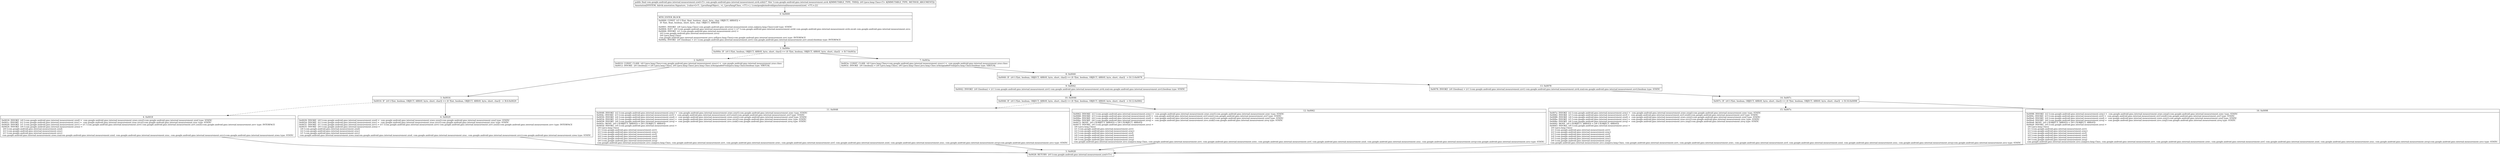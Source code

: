 digraph "CFG forcom.google.android.gms.internal.measurement.zzvk.zzh(Ljava\/lang\/Class;)Lcom\/google\/android\/gms\/internal\/measurement\/zzwl;" {
Node_0 [shape=record,label="{0\:\ 0x0000|MTH_ENTER_BLOCK\l|0x0000: CONST  (r5 I:?[int, float, boolean, short, byte, char, OBJECT, ARRAY]) = \l  (0 ?[int, float, boolean, short, byte, char, OBJECT, ARRAY])\l \l0x0001: INVOKE  (r8 I:java.lang.Class) com.google.android.gms.internal.measurement.zzwn.zzj(java.lang.Class):void type: STATIC \l0x0004: IGET  (r0 I:com.google.android.gms.internal.measurement.zzvu) = (r7 I:com.google.android.gms.internal.measurement.zzvk) com.google.android.gms.internal.measurement.zzvk.zzcah com.google.android.gms.internal.measurement.zzvu \l0x0006: INVOKE  (r1 I:com.google.android.gms.internal.measurement.zzvt) = \l  (r0 I:com.google.android.gms.internal.measurement.zzvu)\l  (r8 I:java.lang.Class)\l com.google.android.gms.internal.measurement.zzvu.zzf(java.lang.Class):com.google.android.gms.internal.measurement.zzvt type: INTERFACE \l0x000a: INVOKE  (r0 I:boolean) = (r1 I:com.google.android.gms.internal.measurement.zzvt) com.google.android.gms.internal.measurement.zzvt.zzxn():boolean type: INTERFACE \l}"];
Node_1 [shape=record,label="{1\:\ 0x000e|0x000e: IF  (r0 I:?[int, boolean, OBJECT, ARRAY, byte, short, char]) == (0 ?[int, boolean, OBJECT, ARRAY, byte, short, char])  \-\> B:7:0x003a \l}"];
Node_2 [shape=record,label="{2\:\ 0x0010|0x0010: CONST_CLASS  (r0 I:java.lang.Class\<com.google.android.gms.internal.measurement.zzuo\>) =  com.google.android.gms.internal.measurement.zzuo.class \l0x0012: INVOKE  (r0 I:boolean) = (r0 I:java.lang.Class), (r8 I:java.lang.Class) java.lang.Class.isAssignableFrom(java.lang.Class):boolean type: VIRTUAL \l}"];
Node_3 [shape=record,label="{3\:\ 0x0016|0x0016: IF  (r0 I:?[int, boolean, OBJECT, ARRAY, byte, short, char]) == (0 ?[int, boolean, OBJECT, ARRAY, byte, short, char])  \-\> B:6:0x0029 \l}"];
Node_4 [shape=record,label="{4\:\ 0x0018|0x0018: INVOKE  (r0 I:com.google.android.gms.internal.measurement.zzxd) =  com.google.android.gms.internal.measurement.zzwn.zzxz():com.google.android.gms.internal.measurement.zzxd type: STATIC \l0x001c: INVOKE  (r2 I:com.google.android.gms.internal.measurement.zzuc) =  com.google.android.gms.internal.measurement.zzue.zzvu():com.google.android.gms.internal.measurement.zzuc type: STATIC \l0x0020: INVOKE  (r1 I:com.google.android.gms.internal.measurement.zzvv) = (r1 I:com.google.android.gms.internal.measurement.zzvt) com.google.android.gms.internal.measurement.zzvt.zzxo():com.google.android.gms.internal.measurement.zzvv type: INTERFACE \l0x0024: INVOKE  (r0 I:com.google.android.gms.internal.measurement.zzwa) = \l  (r0 I:com.google.android.gms.internal.measurement.zzxd)\l  (r2 I:com.google.android.gms.internal.measurement.zzuc)\l  (r1 I:com.google.android.gms.internal.measurement.zzvv)\l com.google.android.gms.internal.measurement.zzwa.zza(com.google.android.gms.internal.measurement.zzxd, com.google.android.gms.internal.measurement.zzuc, com.google.android.gms.internal.measurement.zzvv):com.google.android.gms.internal.measurement.zzwa type: STATIC \l}"];
Node_5 [shape=record,label="{5\:\ 0x0028|0x0028: RETURN  (r0 I:com.google.android.gms.internal.measurement.zzwl\<T\>) \l}"];
Node_6 [shape=record,label="{6\:\ 0x0029|0x0029: INVOKE  (r0 I:com.google.android.gms.internal.measurement.zzxd) =  com.google.android.gms.internal.measurement.zzwn.zzxx():com.google.android.gms.internal.measurement.zzxd type: STATIC \l0x002d: INVOKE  (r2 I:com.google.android.gms.internal.measurement.zzuc) =  com.google.android.gms.internal.measurement.zzue.zzvv():com.google.android.gms.internal.measurement.zzuc type: STATIC \l0x0031: INVOKE  (r1 I:com.google.android.gms.internal.measurement.zzvv) = (r1 I:com.google.android.gms.internal.measurement.zzvt) com.google.android.gms.internal.measurement.zzvt.zzxo():com.google.android.gms.internal.measurement.zzvv type: INTERFACE \l0x0035: INVOKE  (r0 I:com.google.android.gms.internal.measurement.zzwa) = \l  (r0 I:com.google.android.gms.internal.measurement.zzxd)\l  (r2 I:com.google.android.gms.internal.measurement.zzuc)\l  (r1 I:com.google.android.gms.internal.measurement.zzvv)\l com.google.android.gms.internal.measurement.zzwa.zza(com.google.android.gms.internal.measurement.zzxd, com.google.android.gms.internal.measurement.zzuc, com.google.android.gms.internal.measurement.zzvv):com.google.android.gms.internal.measurement.zzwa type: STATIC \l}"];
Node_7 [shape=record,label="{7\:\ 0x003a|0x003a: CONST_CLASS  (r0 I:java.lang.Class\<com.google.android.gms.internal.measurement.zzuo\>) =  com.google.android.gms.internal.measurement.zzuo.class \l0x003c: INVOKE  (r0 I:boolean) = (r0 I:java.lang.Class), (r8 I:java.lang.Class) java.lang.Class.isAssignableFrom(java.lang.Class):boolean type: VIRTUAL \l}"];
Node_8 [shape=record,label="{8\:\ 0x0040|0x0040: IF  (r0 I:?[int, boolean, OBJECT, ARRAY, byte, short, char]) == (0 ?[int, boolean, OBJECT, ARRAY, byte, short, char])  \-\> B:13:0x0078 \l}"];
Node_9 [shape=record,label="{9\:\ 0x0042|0x0042: INVOKE  (r0 I:boolean) = (r1 I:com.google.android.gms.internal.measurement.zzvt) com.google.android.gms.internal.measurement.zzvk.zza(com.google.android.gms.internal.measurement.zzvt):boolean type: STATIC \l}"];
Node_10 [shape=record,label="{10\:\ 0x0046|0x0046: IF  (r0 I:?[int, boolean, OBJECT, ARRAY, byte, short, char]) == (0 ?[int, boolean, OBJECT, ARRAY, byte, short, char])  \-\> B:12:0x0062 \l}"];
Node_11 [shape=record,label="{11\:\ 0x0048|0x0048: INVOKE  (r2 I:com.google.android.gms.internal.measurement.zzwc) =  com.google.android.gms.internal.measurement.zzwe.zzxr():com.google.android.gms.internal.measurement.zzwc type: STATIC \l0x004c: INVOKE  (r3 I:com.google.android.gms.internal.measurement.zzvf) =  com.google.android.gms.internal.measurement.zzvf.zzxe():com.google.android.gms.internal.measurement.zzvf type: STATIC \l0x0050: INVOKE  (r4 I:com.google.android.gms.internal.measurement.zzxd) =  com.google.android.gms.internal.measurement.zzwn.zzxz():com.google.android.gms.internal.measurement.zzxd type: STATIC \l0x0054: INVOKE  (r5 I:com.google.android.gms.internal.measurement.zzuc) =  com.google.android.gms.internal.measurement.zzue.zzvu():com.google.android.gms.internal.measurement.zzuc type: STATIC \l0x0058: INVOKE  (r6 I:com.google.android.gms.internal.measurement.zzvq) =  com.google.android.gms.internal.measurement.zzvs.zzxk():com.google.android.gms.internal.measurement.zzvq type: STATIC \l0x005c: MOVE  (r0 I:?[OBJECT, ARRAY]) = (r8 I:?[OBJECT, ARRAY]) \l0x005d: INVOKE  (r0 I:com.google.android.gms.internal.measurement.zzvz) = \l  (r0 I:java.lang.Class)\l  (r1 I:com.google.android.gms.internal.measurement.zzvt)\l  (r2 I:com.google.android.gms.internal.measurement.zzwc)\l  (r3 I:com.google.android.gms.internal.measurement.zzvf)\l  (r4 I:com.google.android.gms.internal.measurement.zzxd)\l  (r5 I:com.google.android.gms.internal.measurement.zzuc)\l  (r6 I:com.google.android.gms.internal.measurement.zzvq)\l com.google.android.gms.internal.measurement.zzvz.zza(java.lang.Class, com.google.android.gms.internal.measurement.zzvt, com.google.android.gms.internal.measurement.zzwc, com.google.android.gms.internal.measurement.zzvf, com.google.android.gms.internal.measurement.zzxd, com.google.android.gms.internal.measurement.zzuc, com.google.android.gms.internal.measurement.zzvq):com.google.android.gms.internal.measurement.zzvz type: STATIC \l}"];
Node_12 [shape=record,label="{12\:\ 0x0062|0x0062: INVOKE  (r2 I:com.google.android.gms.internal.measurement.zzwc) =  com.google.android.gms.internal.measurement.zzwe.zzxr():com.google.android.gms.internal.measurement.zzwc type: STATIC \l0x0066: INVOKE  (r3 I:com.google.android.gms.internal.measurement.zzvf) =  com.google.android.gms.internal.measurement.zzvf.zzxe():com.google.android.gms.internal.measurement.zzvf type: STATIC \l0x006a: INVOKE  (r4 I:com.google.android.gms.internal.measurement.zzxd) =  com.google.android.gms.internal.measurement.zzwn.zzxz():com.google.android.gms.internal.measurement.zzxd type: STATIC \l0x006e: INVOKE  (r6 I:com.google.android.gms.internal.measurement.zzvq) =  com.google.android.gms.internal.measurement.zzvs.zzxk():com.google.android.gms.internal.measurement.zzvq type: STATIC \l0x0072: MOVE  (r0 I:?[OBJECT, ARRAY]) = (r8 I:?[OBJECT, ARRAY]) \l0x0073: INVOKE  (r0 I:com.google.android.gms.internal.measurement.zzvz) = \l  (r0 I:java.lang.Class)\l  (r1 I:com.google.android.gms.internal.measurement.zzvt)\l  (r2 I:com.google.android.gms.internal.measurement.zzwc)\l  (r3 I:com.google.android.gms.internal.measurement.zzvf)\l  (r4 I:com.google.android.gms.internal.measurement.zzxd)\l  (r5 I:com.google.android.gms.internal.measurement.zzuc)\l  (r6 I:com.google.android.gms.internal.measurement.zzvq)\l com.google.android.gms.internal.measurement.zzvz.zza(java.lang.Class, com.google.android.gms.internal.measurement.zzvt, com.google.android.gms.internal.measurement.zzwc, com.google.android.gms.internal.measurement.zzvf, com.google.android.gms.internal.measurement.zzxd, com.google.android.gms.internal.measurement.zzuc, com.google.android.gms.internal.measurement.zzvq):com.google.android.gms.internal.measurement.zzvz type: STATIC \l}"];
Node_13 [shape=record,label="{13\:\ 0x0078|0x0078: INVOKE  (r0 I:boolean) = (r1 I:com.google.android.gms.internal.measurement.zzvt) com.google.android.gms.internal.measurement.zzvk.zza(com.google.android.gms.internal.measurement.zzvt):boolean type: STATIC \l}"];
Node_14 [shape=record,label="{14\:\ 0x007c|0x007c: IF  (r0 I:?[int, boolean, OBJECT, ARRAY, byte, short, char]) == (0 ?[int, boolean, OBJECT, ARRAY, byte, short, char])  \-\> B:16:0x0098 \l}"];
Node_15 [shape=record,label="{15\:\ 0x007e|0x007e: INVOKE  (r2 I:com.google.android.gms.internal.measurement.zzwc) =  com.google.android.gms.internal.measurement.zzwe.zzxq():com.google.android.gms.internal.measurement.zzwc type: STATIC \l0x0082: INVOKE  (r3 I:com.google.android.gms.internal.measurement.zzvf) =  com.google.android.gms.internal.measurement.zzvf.zzxd():com.google.android.gms.internal.measurement.zzvf type: STATIC \l0x0086: INVOKE  (r4 I:com.google.android.gms.internal.measurement.zzxd) =  com.google.android.gms.internal.measurement.zzwn.zzxx():com.google.android.gms.internal.measurement.zzxd type: STATIC \l0x008a: INVOKE  (r5 I:com.google.android.gms.internal.measurement.zzuc) =  com.google.android.gms.internal.measurement.zzue.zzvv():com.google.android.gms.internal.measurement.zzuc type: STATIC \l0x008e: INVOKE  (r6 I:com.google.android.gms.internal.measurement.zzvq) =  com.google.android.gms.internal.measurement.zzvs.zzxj():com.google.android.gms.internal.measurement.zzvq type: STATIC \l0x0092: MOVE  (r0 I:?[OBJECT, ARRAY]) = (r8 I:?[OBJECT, ARRAY]) \l0x0093: INVOKE  (r0 I:com.google.android.gms.internal.measurement.zzvz) = \l  (r0 I:java.lang.Class)\l  (r1 I:com.google.android.gms.internal.measurement.zzvt)\l  (r2 I:com.google.android.gms.internal.measurement.zzwc)\l  (r3 I:com.google.android.gms.internal.measurement.zzvf)\l  (r4 I:com.google.android.gms.internal.measurement.zzxd)\l  (r5 I:com.google.android.gms.internal.measurement.zzuc)\l  (r6 I:com.google.android.gms.internal.measurement.zzvq)\l com.google.android.gms.internal.measurement.zzvz.zza(java.lang.Class, com.google.android.gms.internal.measurement.zzvt, com.google.android.gms.internal.measurement.zzwc, com.google.android.gms.internal.measurement.zzvf, com.google.android.gms.internal.measurement.zzxd, com.google.android.gms.internal.measurement.zzuc, com.google.android.gms.internal.measurement.zzvq):com.google.android.gms.internal.measurement.zzvz type: STATIC \l}"];
Node_16 [shape=record,label="{16\:\ 0x0098|0x0098: INVOKE  (r2 I:com.google.android.gms.internal.measurement.zzwc) =  com.google.android.gms.internal.measurement.zzwe.zzxq():com.google.android.gms.internal.measurement.zzwc type: STATIC \l0x009c: INVOKE  (r3 I:com.google.android.gms.internal.measurement.zzvf) =  com.google.android.gms.internal.measurement.zzvf.zzxd():com.google.android.gms.internal.measurement.zzvf type: STATIC \l0x00a0: INVOKE  (r4 I:com.google.android.gms.internal.measurement.zzxd) =  com.google.android.gms.internal.measurement.zzwn.zzxy():com.google.android.gms.internal.measurement.zzxd type: STATIC \l0x00a4: INVOKE  (r6 I:com.google.android.gms.internal.measurement.zzvq) =  com.google.android.gms.internal.measurement.zzvs.zzxj():com.google.android.gms.internal.measurement.zzvq type: STATIC \l0x00a8: MOVE  (r0 I:?[OBJECT, ARRAY]) = (r8 I:?[OBJECT, ARRAY]) \l0x00a9: INVOKE  (r0 I:com.google.android.gms.internal.measurement.zzvz) = \l  (r0 I:java.lang.Class)\l  (r1 I:com.google.android.gms.internal.measurement.zzvt)\l  (r2 I:com.google.android.gms.internal.measurement.zzwc)\l  (r3 I:com.google.android.gms.internal.measurement.zzvf)\l  (r4 I:com.google.android.gms.internal.measurement.zzxd)\l  (r5 I:com.google.android.gms.internal.measurement.zzuc)\l  (r6 I:com.google.android.gms.internal.measurement.zzvq)\l com.google.android.gms.internal.measurement.zzvz.zza(java.lang.Class, com.google.android.gms.internal.measurement.zzvt, com.google.android.gms.internal.measurement.zzwc, com.google.android.gms.internal.measurement.zzvf, com.google.android.gms.internal.measurement.zzxd, com.google.android.gms.internal.measurement.zzuc, com.google.android.gms.internal.measurement.zzvq):com.google.android.gms.internal.measurement.zzvz type: STATIC \l}"];
MethodNode[shape=record,label="{public final com.google.android.gms.internal.measurement.zzwl\<T\> com.google.android.gms.internal.measurement.zzvk.zzh((r7 'this' I:com.google.android.gms.internal.measurement.zzvk A[IMMUTABLE_TYPE, THIS]), (r8 I:java.lang.Class\<T\> A[IMMUTABLE_TYPE, METHOD_ARGUMENT]))  | Annotation[SYSTEM, dalvik.annotation.Signature, \{value=[\<T:, Ljava\/lang\/Object;, \>(, Ljava\/lang\/Class, \<TT;\>;), Lcom\/google\/android\/gms\/internal\/measurement\/zzwl, \<TT;\>;]\}]\l}"];
MethodNode -> Node_0;
Node_0 -> Node_1;
Node_1 -> Node_2[style=dashed];
Node_1 -> Node_7;
Node_2 -> Node_3;
Node_3 -> Node_4[style=dashed];
Node_3 -> Node_6;
Node_4 -> Node_5;
Node_6 -> Node_5;
Node_7 -> Node_8;
Node_8 -> Node_9[style=dashed];
Node_8 -> Node_13;
Node_9 -> Node_10;
Node_10 -> Node_11[style=dashed];
Node_10 -> Node_12;
Node_11 -> Node_5;
Node_12 -> Node_5;
Node_13 -> Node_14;
Node_14 -> Node_15[style=dashed];
Node_14 -> Node_16;
Node_15 -> Node_5;
Node_16 -> Node_5;
}

